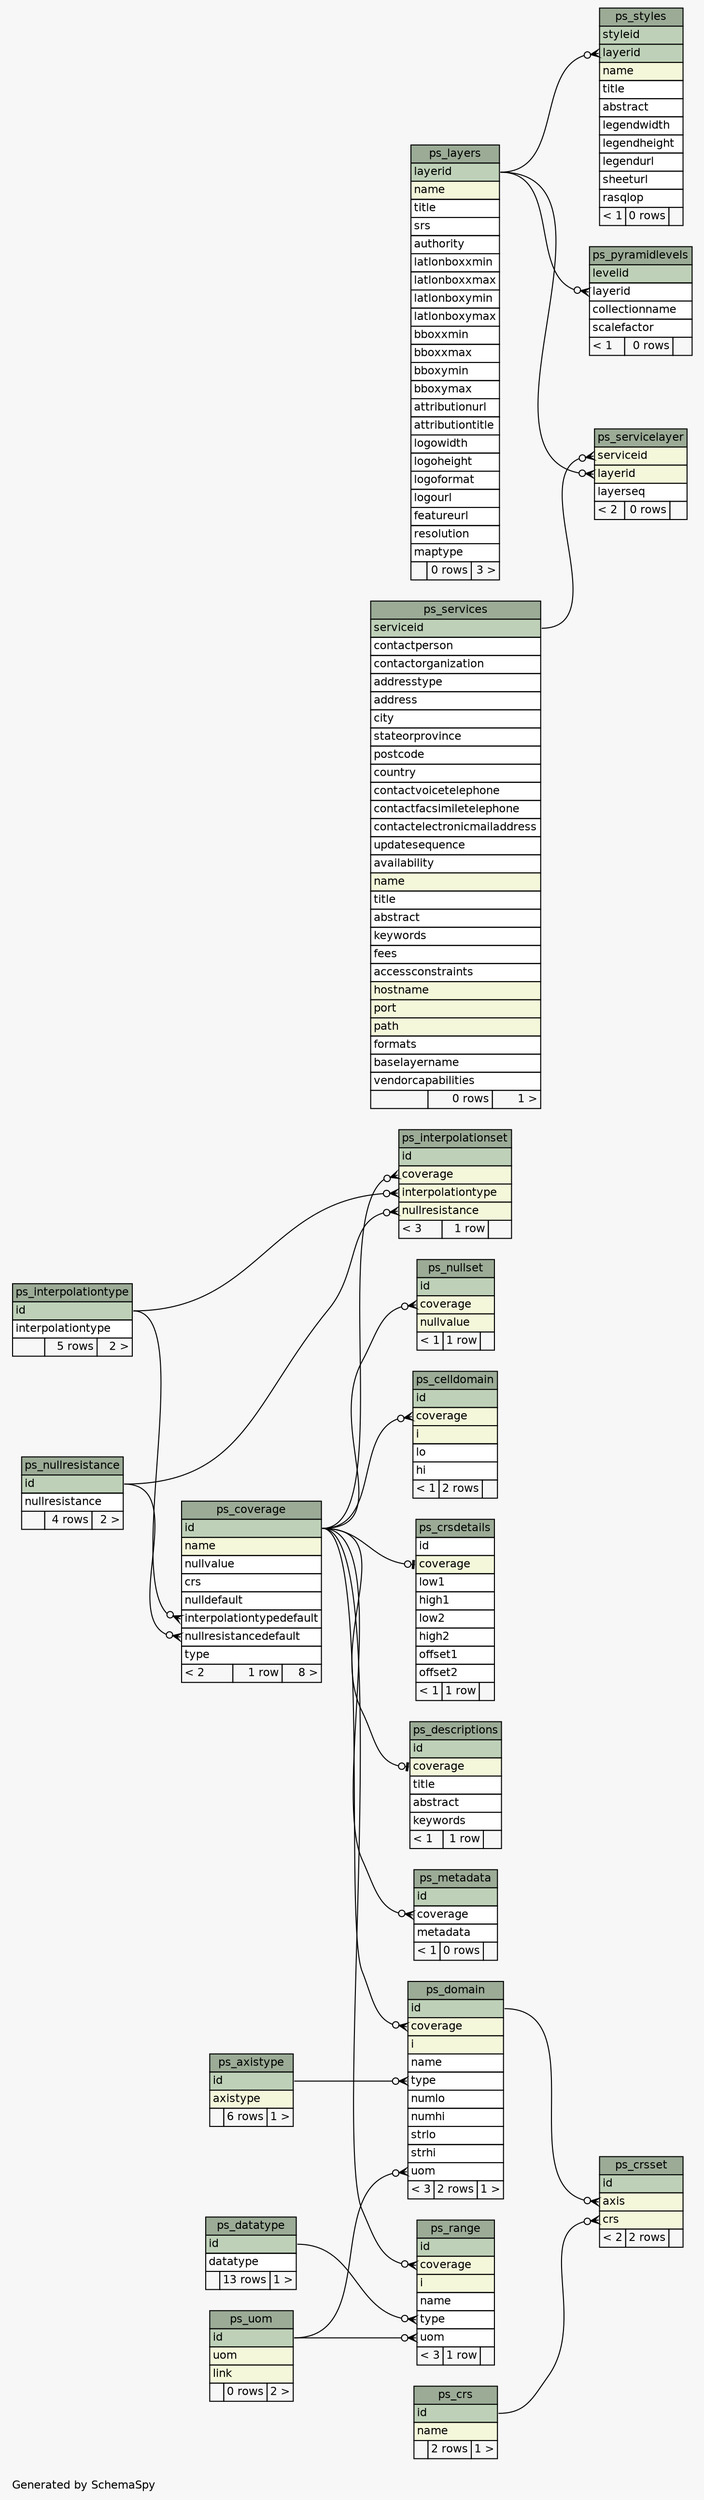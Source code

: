 // dot 2.20.2 on Linux 2.6.32-45-generic
// SchemaSpy rev 590
digraph "largeRelationshipsDiagram" {
  graph [
    rankdir="RL"
    bgcolor="#f7f7f7"
    label="\nGenerated by SchemaSpy"
    labeljust="l"
    nodesep="0.18"
    ranksep="0.46"
    fontname="Helvetica"
    fontsize="11"
  ];
  node [
    fontname="Helvetica"
    fontsize="11"
    shape="plaintext"
  ];
  edge [
    arrowsize="0.8"
  ];
  "ps_axistype" [
    label=<
    <TABLE BORDER="0" CELLBORDER="1" CELLSPACING="0" BGCOLOR="#ffffff">
      <TR><TD COLSPAN="3" BGCOLOR="#9bab96" ALIGN="CENTER">ps_axistype</TD></TR>
      <TR><TD PORT="id" COLSPAN="3" BGCOLOR="#bed1b8" ALIGN="LEFT">id</TD></TR>
      <TR><TD PORT="axistype" COLSPAN="3" BGCOLOR="#f4f7da" ALIGN="LEFT">axistype</TD></TR>
      <TR><TD ALIGN="LEFT" BGCOLOR="#f7f7f7">  </TD><TD ALIGN="RIGHT" BGCOLOR="#f7f7f7">6 rows</TD><TD ALIGN="RIGHT" BGCOLOR="#f7f7f7">1 &gt;</TD></TR>
    </TABLE>>
    URL="tables/ps_axistype.html"
    tooltip="ps_axistype"
  ];
  "ps_celldomain" [
    label=<
    <TABLE BORDER="0" CELLBORDER="1" CELLSPACING="0" BGCOLOR="#ffffff">
      <TR><TD COLSPAN="3" BGCOLOR="#9bab96" ALIGN="CENTER">ps_celldomain</TD></TR>
      <TR><TD PORT="id" COLSPAN="3" BGCOLOR="#bed1b8" ALIGN="LEFT">id</TD></TR>
      <TR><TD PORT="coverage" COLSPAN="3" BGCOLOR="#f4f7da" ALIGN="LEFT">coverage</TD></TR>
      <TR><TD PORT="i" COLSPAN="3" BGCOLOR="#f4f7da" ALIGN="LEFT">i</TD></TR>
      <TR><TD PORT="lo" COLSPAN="3" ALIGN="LEFT">lo</TD></TR>
      <TR><TD PORT="hi" COLSPAN="3" ALIGN="LEFT">hi</TD></TR>
      <TR><TD ALIGN="LEFT" BGCOLOR="#f7f7f7">&lt; 1</TD><TD ALIGN="RIGHT" BGCOLOR="#f7f7f7">2 rows</TD><TD ALIGN="RIGHT" BGCOLOR="#f7f7f7">  </TD></TR>
    </TABLE>>
    URL="tables/ps_celldomain.html"
    tooltip="ps_celldomain"
  ];
  "ps_coverage" [
    label=<
    <TABLE BORDER="0" CELLBORDER="1" CELLSPACING="0" BGCOLOR="#ffffff">
      <TR><TD COLSPAN="3" BGCOLOR="#9bab96" ALIGN="CENTER">ps_coverage</TD></TR>
      <TR><TD PORT="id" COLSPAN="3" BGCOLOR="#bed1b8" ALIGN="LEFT">id</TD></TR>
      <TR><TD PORT="name" COLSPAN="3" BGCOLOR="#f4f7da" ALIGN="LEFT">name</TD></TR>
      <TR><TD PORT="nullvalue" COLSPAN="3" ALIGN="LEFT">nullvalue</TD></TR>
      <TR><TD PORT="crs" COLSPAN="3" ALIGN="LEFT">crs</TD></TR>
      <TR><TD PORT="nulldefault" COLSPAN="3" ALIGN="LEFT">nulldefault</TD></TR>
      <TR><TD PORT="interpolationtypedefault" COLSPAN="3" ALIGN="LEFT">interpolationtypedefault</TD></TR>
      <TR><TD PORT="nullresistancedefault" COLSPAN="3" ALIGN="LEFT">nullresistancedefault</TD></TR>
      <TR><TD PORT="type" COLSPAN="3" ALIGN="LEFT">type</TD></TR>
      <TR><TD ALIGN="LEFT" BGCOLOR="#f7f7f7">&lt; 2</TD><TD ALIGN="RIGHT" BGCOLOR="#f7f7f7">1 row</TD><TD ALIGN="RIGHT" BGCOLOR="#f7f7f7">8 &gt;</TD></TR>
    </TABLE>>
    URL="tables/ps_coverage.html"
    tooltip="ps_coverage"
  ];
  "ps_crs" [
    label=<
    <TABLE BORDER="0" CELLBORDER="1" CELLSPACING="0" BGCOLOR="#ffffff">
      <TR><TD COLSPAN="3" BGCOLOR="#9bab96" ALIGN="CENTER">ps_crs</TD></TR>
      <TR><TD PORT="id" COLSPAN="3" BGCOLOR="#bed1b8" ALIGN="LEFT">id</TD></TR>
      <TR><TD PORT="name" COLSPAN="3" BGCOLOR="#f4f7da" ALIGN="LEFT">name</TD></TR>
      <TR><TD ALIGN="LEFT" BGCOLOR="#f7f7f7">  </TD><TD ALIGN="RIGHT" BGCOLOR="#f7f7f7">2 rows</TD><TD ALIGN="RIGHT" BGCOLOR="#f7f7f7">1 &gt;</TD></TR>
    </TABLE>>
    URL="tables/ps_crs.html"
    tooltip="ps_crs"
  ];
  "ps_crsdetails" [
    label=<
    <TABLE BORDER="0" CELLBORDER="1" CELLSPACING="0" BGCOLOR="#ffffff">
      <TR><TD COLSPAN="3" BGCOLOR="#9bab96" ALIGN="CENTER">ps_crsdetails</TD></TR>
      <TR><TD PORT="id" COLSPAN="3" ALIGN="LEFT">id</TD></TR>
      <TR><TD PORT="coverage" COLSPAN="3" BGCOLOR="#f4f7da" ALIGN="LEFT">coverage</TD></TR>
      <TR><TD PORT="low1" COLSPAN="3" ALIGN="LEFT">low1</TD></TR>
      <TR><TD PORT="high1" COLSPAN="3" ALIGN="LEFT">high1</TD></TR>
      <TR><TD PORT="low2" COLSPAN="3" ALIGN="LEFT">low2</TD></TR>
      <TR><TD PORT="high2" COLSPAN="3" ALIGN="LEFT">high2</TD></TR>
      <TR><TD PORT="offset1" COLSPAN="3" ALIGN="LEFT">offset1</TD></TR>
      <TR><TD PORT="offset2" COLSPAN="3" ALIGN="LEFT">offset2</TD></TR>
      <TR><TD ALIGN="LEFT" BGCOLOR="#f7f7f7">&lt; 1</TD><TD ALIGN="RIGHT" BGCOLOR="#f7f7f7">1 row</TD><TD ALIGN="RIGHT" BGCOLOR="#f7f7f7">  </TD></TR>
    </TABLE>>
    URL="tables/ps_crsdetails.html"
    tooltip="ps_crsdetails"
  ];
  "ps_crsset" [
    label=<
    <TABLE BORDER="0" CELLBORDER="1" CELLSPACING="0" BGCOLOR="#ffffff">
      <TR><TD COLSPAN="3" BGCOLOR="#9bab96" ALIGN="CENTER">ps_crsset</TD></TR>
      <TR><TD PORT="id" COLSPAN="3" BGCOLOR="#bed1b8" ALIGN="LEFT">id</TD></TR>
      <TR><TD PORT="axis" COLSPAN="3" BGCOLOR="#f4f7da" ALIGN="LEFT">axis</TD></TR>
      <TR><TD PORT="crs" COLSPAN="3" BGCOLOR="#f4f7da" ALIGN="LEFT">crs</TD></TR>
      <TR><TD ALIGN="LEFT" BGCOLOR="#f7f7f7">&lt; 2</TD><TD ALIGN="RIGHT" BGCOLOR="#f7f7f7">2 rows</TD><TD ALIGN="RIGHT" BGCOLOR="#f7f7f7">  </TD></TR>
    </TABLE>>
    URL="tables/ps_crsset.html"
    tooltip="ps_crsset"
  ];
  "ps_datatype" [
    label=<
    <TABLE BORDER="0" CELLBORDER="1" CELLSPACING="0" BGCOLOR="#ffffff">
      <TR><TD COLSPAN="3" BGCOLOR="#9bab96" ALIGN="CENTER">ps_datatype</TD></TR>
      <TR><TD PORT="id" COLSPAN="3" BGCOLOR="#bed1b8" ALIGN="LEFT">id</TD></TR>
      <TR><TD PORT="datatype" COLSPAN="3" ALIGN="LEFT">datatype</TD></TR>
      <TR><TD ALIGN="LEFT" BGCOLOR="#f7f7f7">  </TD><TD ALIGN="RIGHT" BGCOLOR="#f7f7f7">13 rows</TD><TD ALIGN="RIGHT" BGCOLOR="#f7f7f7">1 &gt;</TD></TR>
    </TABLE>>
    URL="tables/ps_datatype.html"
    tooltip="ps_datatype"
  ];
  "ps_descriptions" [
    label=<
    <TABLE BORDER="0" CELLBORDER="1" CELLSPACING="0" BGCOLOR="#ffffff">
      <TR><TD COLSPAN="3" BGCOLOR="#9bab96" ALIGN="CENTER">ps_descriptions</TD></TR>
      <TR><TD PORT="id" COLSPAN="3" BGCOLOR="#bed1b8" ALIGN="LEFT">id</TD></TR>
      <TR><TD PORT="coverage" COLSPAN="3" BGCOLOR="#f4f7da" ALIGN="LEFT">coverage</TD></TR>
      <TR><TD PORT="title" COLSPAN="3" ALIGN="LEFT">title</TD></TR>
      <TR><TD PORT="abstract" COLSPAN="3" ALIGN="LEFT">abstract</TD></TR>
      <TR><TD PORT="keywords" COLSPAN="3" ALIGN="LEFT">keywords</TD></TR>
      <TR><TD ALIGN="LEFT" BGCOLOR="#f7f7f7">&lt; 1</TD><TD ALIGN="RIGHT" BGCOLOR="#f7f7f7">1 row</TD><TD ALIGN="RIGHT" BGCOLOR="#f7f7f7">  </TD></TR>
    </TABLE>>
    URL="tables/ps_descriptions.html"
    tooltip="ps_descriptions"
  ];
  "ps_domain" [
    label=<
    <TABLE BORDER="0" CELLBORDER="1" CELLSPACING="0" BGCOLOR="#ffffff">
      <TR><TD COLSPAN="3" BGCOLOR="#9bab96" ALIGN="CENTER">ps_domain</TD></TR>
      <TR><TD PORT="id" COLSPAN="3" BGCOLOR="#bed1b8" ALIGN="LEFT">id</TD></TR>
      <TR><TD PORT="coverage" COLSPAN="3" BGCOLOR="#f4f7da" ALIGN="LEFT">coverage</TD></TR>
      <TR><TD PORT="i" COLSPAN="3" BGCOLOR="#f4f7da" ALIGN="LEFT">i</TD></TR>
      <TR><TD PORT="name" COLSPAN="3" ALIGN="LEFT">name</TD></TR>
      <TR><TD PORT="type" COLSPAN="3" ALIGN="LEFT">type</TD></TR>
      <TR><TD PORT="numlo" COLSPAN="3" ALIGN="LEFT">numlo</TD></TR>
      <TR><TD PORT="numhi" COLSPAN="3" ALIGN="LEFT">numhi</TD></TR>
      <TR><TD PORT="strlo" COLSPAN="3" ALIGN="LEFT">strlo</TD></TR>
      <TR><TD PORT="strhi" COLSPAN="3" ALIGN="LEFT">strhi</TD></TR>
      <TR><TD PORT="uom" COLSPAN="3" ALIGN="LEFT">uom</TD></TR>
      <TR><TD ALIGN="LEFT" BGCOLOR="#f7f7f7">&lt; 3</TD><TD ALIGN="RIGHT" BGCOLOR="#f7f7f7">2 rows</TD><TD ALIGN="RIGHT" BGCOLOR="#f7f7f7">1 &gt;</TD></TR>
    </TABLE>>
    URL="tables/ps_domain.html"
    tooltip="ps_domain"
  ];
  "ps_interpolationset" [
    label=<
    <TABLE BORDER="0" CELLBORDER="1" CELLSPACING="0" BGCOLOR="#ffffff">
      <TR><TD COLSPAN="3" BGCOLOR="#9bab96" ALIGN="CENTER">ps_interpolationset</TD></TR>
      <TR><TD PORT="id" COLSPAN="3" BGCOLOR="#bed1b8" ALIGN="LEFT">id</TD></TR>
      <TR><TD PORT="coverage" COLSPAN="3" BGCOLOR="#f4f7da" ALIGN="LEFT">coverage</TD></TR>
      <TR><TD PORT="interpolationtype" COLSPAN="3" BGCOLOR="#f4f7da" ALIGN="LEFT">interpolationtype</TD></TR>
      <TR><TD PORT="nullresistance" COLSPAN="3" BGCOLOR="#f4f7da" ALIGN="LEFT">nullresistance</TD></TR>
      <TR><TD ALIGN="LEFT" BGCOLOR="#f7f7f7">&lt; 3</TD><TD ALIGN="RIGHT" BGCOLOR="#f7f7f7">1 row</TD><TD ALIGN="RIGHT" BGCOLOR="#f7f7f7">  </TD></TR>
    </TABLE>>
    URL="tables/ps_interpolationset.html"
    tooltip="ps_interpolationset"
  ];
  "ps_interpolationtype" [
    label=<
    <TABLE BORDER="0" CELLBORDER="1" CELLSPACING="0" BGCOLOR="#ffffff">
      <TR><TD COLSPAN="3" BGCOLOR="#9bab96" ALIGN="CENTER">ps_interpolationtype</TD></TR>
      <TR><TD PORT="id" COLSPAN="3" BGCOLOR="#bed1b8" ALIGN="LEFT">id</TD></TR>
      <TR><TD PORT="interpolationtype" COLSPAN="3" ALIGN="LEFT">interpolationtype</TD></TR>
      <TR><TD ALIGN="LEFT" BGCOLOR="#f7f7f7">  </TD><TD ALIGN="RIGHT" BGCOLOR="#f7f7f7">5 rows</TD><TD ALIGN="RIGHT" BGCOLOR="#f7f7f7">2 &gt;</TD></TR>
    </TABLE>>
    URL="tables/ps_interpolationtype.html"
    tooltip="ps_interpolationtype"
  ];
  "ps_layers" [
    label=<
    <TABLE BORDER="0" CELLBORDER="1" CELLSPACING="0" BGCOLOR="#ffffff">
      <TR><TD COLSPAN="3" BGCOLOR="#9bab96" ALIGN="CENTER">ps_layers</TD></TR>
      <TR><TD PORT="layerid" COLSPAN="3" BGCOLOR="#bed1b8" ALIGN="LEFT">layerid</TD></TR>
      <TR><TD PORT="name" COLSPAN="3" BGCOLOR="#f4f7da" ALIGN="LEFT">name</TD></TR>
      <TR><TD PORT="title" COLSPAN="3" ALIGN="LEFT">title</TD></TR>
      <TR><TD PORT="srs" COLSPAN="3" ALIGN="LEFT">srs</TD></TR>
      <TR><TD PORT="authority" COLSPAN="3" ALIGN="LEFT">authority</TD></TR>
      <TR><TD PORT="latlonboxxmin" COLSPAN="3" ALIGN="LEFT">latlonboxxmin</TD></TR>
      <TR><TD PORT="latlonboxxmax" COLSPAN="3" ALIGN="LEFT">latlonboxxmax</TD></TR>
      <TR><TD PORT="latlonboxymin" COLSPAN="3" ALIGN="LEFT">latlonboxymin</TD></TR>
      <TR><TD PORT="latlonboxymax" COLSPAN="3" ALIGN="LEFT">latlonboxymax</TD></TR>
      <TR><TD PORT="bboxxmin" COLSPAN="3" ALIGN="LEFT">bboxxmin</TD></TR>
      <TR><TD PORT="bboxxmax" COLSPAN="3" ALIGN="LEFT">bboxxmax</TD></TR>
      <TR><TD PORT="bboxymin" COLSPAN="3" ALIGN="LEFT">bboxymin</TD></TR>
      <TR><TD PORT="bboxymax" COLSPAN="3" ALIGN="LEFT">bboxymax</TD></TR>
      <TR><TD PORT="attributionurl" COLSPAN="3" ALIGN="LEFT">attributionurl</TD></TR>
      <TR><TD PORT="attributiontitle" COLSPAN="3" ALIGN="LEFT">attributiontitle</TD></TR>
      <TR><TD PORT="logowidth" COLSPAN="3" ALIGN="LEFT">logowidth</TD></TR>
      <TR><TD PORT="logoheight" COLSPAN="3" ALIGN="LEFT">logoheight</TD></TR>
      <TR><TD PORT="logoformat" COLSPAN="3" ALIGN="LEFT">logoformat</TD></TR>
      <TR><TD PORT="logourl" COLSPAN="3" ALIGN="LEFT">logourl</TD></TR>
      <TR><TD PORT="featureurl" COLSPAN="3" ALIGN="LEFT">featureurl</TD></TR>
      <TR><TD PORT="resolution" COLSPAN="3" ALIGN="LEFT">resolution</TD></TR>
      <TR><TD PORT="maptype" COLSPAN="3" ALIGN="LEFT">maptype</TD></TR>
      <TR><TD ALIGN="LEFT" BGCOLOR="#f7f7f7">  </TD><TD ALIGN="RIGHT" BGCOLOR="#f7f7f7">0 rows</TD><TD ALIGN="RIGHT" BGCOLOR="#f7f7f7">3 &gt;</TD></TR>
    </TABLE>>
    URL="tables/ps_layers.html"
    tooltip="ps_layers"
  ];
  "ps_metadata" [
    label=<
    <TABLE BORDER="0" CELLBORDER="1" CELLSPACING="0" BGCOLOR="#ffffff">
      <TR><TD COLSPAN="3" BGCOLOR="#9bab96" ALIGN="CENTER">ps_metadata</TD></TR>
      <TR><TD PORT="id" COLSPAN="3" BGCOLOR="#bed1b8" ALIGN="LEFT">id</TD></TR>
      <TR><TD PORT="coverage" COLSPAN="3" ALIGN="LEFT">coverage</TD></TR>
      <TR><TD PORT="metadata" COLSPAN="3" ALIGN="LEFT">metadata</TD></TR>
      <TR><TD ALIGN="LEFT" BGCOLOR="#f7f7f7">&lt; 1</TD><TD ALIGN="RIGHT" BGCOLOR="#f7f7f7">0 rows</TD><TD ALIGN="RIGHT" BGCOLOR="#f7f7f7">  </TD></TR>
    </TABLE>>
    URL="tables/ps_metadata.html"
    tooltip="ps_metadata"
  ];
  "ps_nullresistance" [
    label=<
    <TABLE BORDER="0" CELLBORDER="1" CELLSPACING="0" BGCOLOR="#ffffff">
      <TR><TD COLSPAN="3" BGCOLOR="#9bab96" ALIGN="CENTER">ps_nullresistance</TD></TR>
      <TR><TD PORT="id" COLSPAN="3" BGCOLOR="#bed1b8" ALIGN="LEFT">id</TD></TR>
      <TR><TD PORT="nullresistance" COLSPAN="3" ALIGN="LEFT">nullresistance</TD></TR>
      <TR><TD ALIGN="LEFT" BGCOLOR="#f7f7f7">  </TD><TD ALIGN="RIGHT" BGCOLOR="#f7f7f7">4 rows</TD><TD ALIGN="RIGHT" BGCOLOR="#f7f7f7">2 &gt;</TD></TR>
    </TABLE>>
    URL="tables/ps_nullresistance.html"
    tooltip="ps_nullresistance"
  ];
  "ps_nullset" [
    label=<
    <TABLE BORDER="0" CELLBORDER="1" CELLSPACING="0" BGCOLOR="#ffffff">
      <TR><TD COLSPAN="3" BGCOLOR="#9bab96" ALIGN="CENTER">ps_nullset</TD></TR>
      <TR><TD PORT="id" COLSPAN="3" BGCOLOR="#bed1b8" ALIGN="LEFT">id</TD></TR>
      <TR><TD PORT="coverage" COLSPAN="3" BGCOLOR="#f4f7da" ALIGN="LEFT">coverage</TD></TR>
      <TR><TD PORT="nullvalue" COLSPAN="3" BGCOLOR="#f4f7da" ALIGN="LEFT">nullvalue</TD></TR>
      <TR><TD ALIGN="LEFT" BGCOLOR="#f7f7f7">&lt; 1</TD><TD ALIGN="RIGHT" BGCOLOR="#f7f7f7">1 row</TD><TD ALIGN="RIGHT" BGCOLOR="#f7f7f7">  </TD></TR>
    </TABLE>>
    URL="tables/ps_nullset.html"
    tooltip="ps_nullset"
  ];
  "ps_pyramidlevels" [
    label=<
    <TABLE BORDER="0" CELLBORDER="1" CELLSPACING="0" BGCOLOR="#ffffff">
      <TR><TD COLSPAN="3" BGCOLOR="#9bab96" ALIGN="CENTER">ps_pyramidlevels</TD></TR>
      <TR><TD PORT="levelid" COLSPAN="3" BGCOLOR="#bed1b8" ALIGN="LEFT">levelid</TD></TR>
      <TR><TD PORT="layerid" COLSPAN="3" ALIGN="LEFT">layerid</TD></TR>
      <TR><TD PORT="collectionname" COLSPAN="3" ALIGN="LEFT">collectionname</TD></TR>
      <TR><TD PORT="scalefactor" COLSPAN="3" ALIGN="LEFT">scalefactor</TD></TR>
      <TR><TD ALIGN="LEFT" BGCOLOR="#f7f7f7">&lt; 1</TD><TD ALIGN="RIGHT" BGCOLOR="#f7f7f7">0 rows</TD><TD ALIGN="RIGHT" BGCOLOR="#f7f7f7">  </TD></TR>
    </TABLE>>
    URL="tables/ps_pyramidlevels.html"
    tooltip="ps_pyramidlevels"
  ];
  "ps_range" [
    label=<
    <TABLE BORDER="0" CELLBORDER="1" CELLSPACING="0" BGCOLOR="#ffffff">
      <TR><TD COLSPAN="3" BGCOLOR="#9bab96" ALIGN="CENTER">ps_range</TD></TR>
      <TR><TD PORT="id" COLSPAN="3" BGCOLOR="#bed1b8" ALIGN="LEFT">id</TD></TR>
      <TR><TD PORT="coverage" COLSPAN="3" BGCOLOR="#f4f7da" ALIGN="LEFT">coverage</TD></TR>
      <TR><TD PORT="i" COLSPAN="3" BGCOLOR="#f4f7da" ALIGN="LEFT">i</TD></TR>
      <TR><TD PORT="name" COLSPAN="3" ALIGN="LEFT">name</TD></TR>
      <TR><TD PORT="type" COLSPAN="3" ALIGN="LEFT">type</TD></TR>
      <TR><TD PORT="uom" COLSPAN="3" ALIGN="LEFT">uom</TD></TR>
      <TR><TD ALIGN="LEFT" BGCOLOR="#f7f7f7">&lt; 3</TD><TD ALIGN="RIGHT" BGCOLOR="#f7f7f7">1 row</TD><TD ALIGN="RIGHT" BGCOLOR="#f7f7f7">  </TD></TR>
    </TABLE>>
    URL="tables/ps_range.html"
    tooltip="ps_range"
  ];
  "ps_servicelayer" [
    label=<
    <TABLE BORDER="0" CELLBORDER="1" CELLSPACING="0" BGCOLOR="#ffffff">
      <TR><TD COLSPAN="3" BGCOLOR="#9bab96" ALIGN="CENTER">ps_servicelayer</TD></TR>
      <TR><TD PORT="serviceid" COLSPAN="3" BGCOLOR="#f4f7da" ALIGN="LEFT">serviceid</TD></TR>
      <TR><TD PORT="layerid" COLSPAN="3" BGCOLOR="#f4f7da" ALIGN="LEFT">layerid</TD></TR>
      <TR><TD PORT="layerseq" COLSPAN="3" ALIGN="LEFT">layerseq</TD></TR>
      <TR><TD ALIGN="LEFT" BGCOLOR="#f7f7f7">&lt; 2</TD><TD ALIGN="RIGHT" BGCOLOR="#f7f7f7">0 rows</TD><TD ALIGN="RIGHT" BGCOLOR="#f7f7f7">  </TD></TR>
    </TABLE>>
    URL="tables/ps_servicelayer.html"
    tooltip="ps_servicelayer"
  ];
  "ps_services" [
    label=<
    <TABLE BORDER="0" CELLBORDER="1" CELLSPACING="0" BGCOLOR="#ffffff">
      <TR><TD COLSPAN="3" BGCOLOR="#9bab96" ALIGN="CENTER">ps_services</TD></TR>
      <TR><TD PORT="serviceid" COLSPAN="3" BGCOLOR="#bed1b8" ALIGN="LEFT">serviceid</TD></TR>
      <TR><TD PORT="contactperson" COLSPAN="3" ALIGN="LEFT">contactperson</TD></TR>
      <TR><TD PORT="contactorganization" COLSPAN="3" ALIGN="LEFT">contactorganization</TD></TR>
      <TR><TD PORT="addresstype" COLSPAN="3" ALIGN="LEFT">addresstype</TD></TR>
      <TR><TD PORT="address" COLSPAN="3" ALIGN="LEFT">address</TD></TR>
      <TR><TD PORT="city" COLSPAN="3" ALIGN="LEFT">city</TD></TR>
      <TR><TD PORT="stateorprovince" COLSPAN="3" ALIGN="LEFT">stateorprovince</TD></TR>
      <TR><TD PORT="postcode" COLSPAN="3" ALIGN="LEFT">postcode</TD></TR>
      <TR><TD PORT="country" COLSPAN="3" ALIGN="LEFT">country</TD></TR>
      <TR><TD PORT="contactvoicetelephone" COLSPAN="3" ALIGN="LEFT">contactvoicetelephone</TD></TR>
      <TR><TD PORT="contactfacsimiletelephone" COLSPAN="3" ALIGN="LEFT">contactfacsimiletelephone</TD></TR>
      <TR><TD PORT="contactelectronicmailaddress" COLSPAN="3" ALIGN="LEFT">contactelectronicmailaddress</TD></TR>
      <TR><TD PORT="updatesequence" COLSPAN="3" ALIGN="LEFT">updatesequence</TD></TR>
      <TR><TD PORT="availability" COLSPAN="3" ALIGN="LEFT">availability</TD></TR>
      <TR><TD PORT="name" COLSPAN="3" BGCOLOR="#f4f7da" ALIGN="LEFT">name</TD></TR>
      <TR><TD PORT="title" COLSPAN="3" ALIGN="LEFT">title</TD></TR>
      <TR><TD PORT="abstract" COLSPAN="3" ALIGN="LEFT">abstract</TD></TR>
      <TR><TD PORT="keywords" COLSPAN="3" ALIGN="LEFT">keywords</TD></TR>
      <TR><TD PORT="fees" COLSPAN="3" ALIGN="LEFT">fees</TD></TR>
      <TR><TD PORT="accessconstraints" COLSPAN="3" ALIGN="LEFT">accessconstraints</TD></TR>
      <TR><TD PORT="hostname" COLSPAN="3" BGCOLOR="#f4f7da" ALIGN="LEFT">hostname</TD></TR>
      <TR><TD PORT="port" COLSPAN="3" BGCOLOR="#f4f7da" ALIGN="LEFT">port</TD></TR>
      <TR><TD PORT="path" COLSPAN="3" BGCOLOR="#f4f7da" ALIGN="LEFT">path</TD></TR>
      <TR><TD PORT="formats" COLSPAN="3" ALIGN="LEFT">formats</TD></TR>
      <TR><TD PORT="baselayername" COLSPAN="3" ALIGN="LEFT">baselayername</TD></TR>
      <TR><TD PORT="vendorcapabilities" COLSPAN="3" ALIGN="LEFT">vendorcapabilities</TD></TR>
      <TR><TD ALIGN="LEFT" BGCOLOR="#f7f7f7">  </TD><TD ALIGN="RIGHT" BGCOLOR="#f7f7f7">0 rows</TD><TD ALIGN="RIGHT" BGCOLOR="#f7f7f7">1 &gt;</TD></TR>
    </TABLE>>
    URL="tables/ps_services.html"
    tooltip="ps_services"
  ];
  "ps_styles" [
    label=<
    <TABLE BORDER="0" CELLBORDER="1" CELLSPACING="0" BGCOLOR="#ffffff">
      <TR><TD COLSPAN="3" BGCOLOR="#9bab96" ALIGN="CENTER">ps_styles</TD></TR>
      <TR><TD PORT="styleid" COLSPAN="3" BGCOLOR="#bed1b8" ALIGN="LEFT">styleid</TD></TR>
      <TR><TD PORT="layerid" COLSPAN="3" BGCOLOR="#bed1b8" ALIGN="LEFT">layerid</TD></TR>
      <TR><TD PORT="name" COLSPAN="3" BGCOLOR="#f4f7da" ALIGN="LEFT">name</TD></TR>
      <TR><TD PORT="title" COLSPAN="3" ALIGN="LEFT">title</TD></TR>
      <TR><TD PORT="abstract" COLSPAN="3" ALIGN="LEFT">abstract</TD></TR>
      <TR><TD PORT="legendwidth" COLSPAN="3" ALIGN="LEFT">legendwidth</TD></TR>
      <TR><TD PORT="legendheight" COLSPAN="3" ALIGN="LEFT">legendheight</TD></TR>
      <TR><TD PORT="legendurl" COLSPAN="3" ALIGN="LEFT">legendurl</TD></TR>
      <TR><TD PORT="sheeturl" COLSPAN="3" ALIGN="LEFT">sheeturl</TD></TR>
      <TR><TD PORT="rasqlop" COLSPAN="3" ALIGN="LEFT">rasqlop</TD></TR>
      <TR><TD ALIGN="LEFT" BGCOLOR="#f7f7f7">&lt; 1</TD><TD ALIGN="RIGHT" BGCOLOR="#f7f7f7">0 rows</TD><TD ALIGN="RIGHT" BGCOLOR="#f7f7f7">  </TD></TR>
    </TABLE>>
    URL="tables/ps_styles.html"
    tooltip="ps_styles"
  ];
  "ps_uom" [
    label=<
    <TABLE BORDER="0" CELLBORDER="1" CELLSPACING="0" BGCOLOR="#ffffff">
      <TR><TD COLSPAN="3" BGCOLOR="#9bab96" ALIGN="CENTER">ps_uom</TD></TR>
      <TR><TD PORT="id" COLSPAN="3" BGCOLOR="#bed1b8" ALIGN="LEFT">id</TD></TR>
      <TR><TD PORT="uom" COLSPAN="3" BGCOLOR="#f4f7da" ALIGN="LEFT">uom</TD></TR>
      <TR><TD PORT="link" COLSPAN="3" BGCOLOR="#f4f7da" ALIGN="LEFT">link</TD></TR>
      <TR><TD ALIGN="LEFT" BGCOLOR="#f7f7f7">  </TD><TD ALIGN="RIGHT" BGCOLOR="#f7f7f7">0 rows</TD><TD ALIGN="RIGHT" BGCOLOR="#f7f7f7">2 &gt;</TD></TR>
    </TABLE>>
    URL="tables/ps_uom.html"
    tooltip="ps_uom"
  ];
  "ps_celldomain":"coverage":w -> "ps_coverage":"id":e [arrowhead=none dir=back arrowtail=crowodot];
  "ps_coverage":"interpolationtypedefault":w -> "ps_interpolationtype":"id":e [arrowhead=none dir=back arrowtail=crowodot];
  "ps_coverage":"nullresistancedefault":w -> "ps_nullresistance":"id":e [arrowhead=none dir=back arrowtail=crowodot];
  "ps_crsdetails":"coverage":w -> "ps_coverage":"id":e [arrowhead=none dir=back arrowtail=teeodot];
  "ps_crsset":"axis":w -> "ps_domain":"id":e [arrowhead=none dir=back arrowtail=crowodot];
  "ps_crsset":"crs":w -> "ps_crs":"id":e [arrowhead=none dir=back arrowtail=crowodot];
  "ps_descriptions":"coverage":w -> "ps_coverage":"id":e [arrowhead=none dir=back arrowtail=teeodot];
  "ps_domain":"coverage":w -> "ps_coverage":"id":e [arrowhead=none dir=back arrowtail=crowodot];
  "ps_domain":"type":w -> "ps_axistype":"id":e [arrowhead=none dir=back arrowtail=crowodot];
  "ps_domain":"uom":w -> "ps_uom":"id":e [arrowhead=none dir=back arrowtail=crowodot];
  "ps_interpolationset":"coverage":w -> "ps_coverage":"id":e [arrowhead=none dir=back arrowtail=crowodot];
  "ps_interpolationset":"interpolationtype":w -> "ps_interpolationtype":"id":e [arrowhead=none dir=back arrowtail=crowodot];
  "ps_interpolationset":"nullresistance":w -> "ps_nullresistance":"id":e [arrowhead=none dir=back arrowtail=crowodot];
  "ps_metadata":"coverage":w -> "ps_coverage":"id":e [arrowhead=none dir=back arrowtail=crowodot];
  "ps_nullset":"coverage":w -> "ps_coverage":"id":e [arrowhead=none dir=back arrowtail=crowodot];
  "ps_pyramidlevels":"layerid":w -> "ps_layers":"layerid":e [arrowhead=none dir=back arrowtail=crowodot];
  "ps_range":"coverage":w -> "ps_coverage":"id":e [arrowhead=none dir=back arrowtail=crowodot];
  "ps_range":"type":w -> "ps_datatype":"id":e [arrowhead=none dir=back arrowtail=crowodot];
  "ps_range":"uom":w -> "ps_uom":"id":e [arrowhead=none dir=back arrowtail=crowodot];
  "ps_servicelayer":"layerid":w -> "ps_layers":"layerid":e [arrowhead=none dir=back arrowtail=crowodot];
  "ps_servicelayer":"serviceid":w -> "ps_services":"serviceid":e [arrowhead=none dir=back arrowtail=crowodot];
  "ps_styles":"layerid":w -> "ps_layers":"layerid":e [arrowhead=none dir=back arrowtail=crowodot];
}
